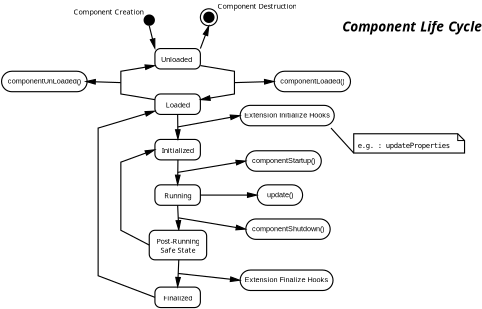 <?xml version="1.0" encoding="UTF-8"?>
<dia:diagram xmlns:dia="http://www.lysator.liu.se/~alla/dia/"><dia:layer name="Background" visible="true"><dia:object type="UML - State" version="0" id="O0"><dia:attribute name="obj_pos"><dia:point val="22,-17"/></dia:attribute><dia:attribute name="obj_bb"><dia:rectangle val="22,-17;26,-15.2"/></dia:attribute><dia:attribute name="elem_corner"><dia:point val="22,-17"/></dia:attribute><dia:attribute name="elem_width"><dia:real val="4"/></dia:attribute><dia:attribute name="elem_height"><dia:real val="1.8"/></dia:attribute><dia:attribute name="text"><dia:composite type="text"><dia:attribute name="string"><dia:string>#Unloaded#</dia:string></dia:attribute><dia:attribute name="font"><dia:font family="sans" style="0" name="Courier"/></dia:attribute><dia:attribute name="height"><dia:real val="0.8"/></dia:attribute><dia:attribute name="pos"><dia:point val="24,-15.8"/></dia:attribute><dia:attribute name="color"><dia:color val="#000000"/></dia:attribute><dia:attribute name="alignment"><dia:enum val="1"/></dia:attribute></dia:composite></dia:attribute></dia:object><dia:object type="UML - State" version="0" id="O1"><dia:attribute name="obj_pos"><dia:point val="22,-13"/></dia:attribute><dia:attribute name="obj_bb"><dia:rectangle val="22,-13;26,-11.2"/></dia:attribute><dia:attribute name="elem_corner"><dia:point val="22,-13"/></dia:attribute><dia:attribute name="elem_width"><dia:real val="4"/></dia:attribute><dia:attribute name="elem_height"><dia:real val="1.8"/></dia:attribute><dia:attribute name="text"><dia:composite type="text"><dia:attribute name="string"><dia:string>#Loaded#</dia:string></dia:attribute><dia:attribute name="font"><dia:font family="sans" style="0" name="Courier"/></dia:attribute><dia:attribute name="height"><dia:real val="0.8"/></dia:attribute><dia:attribute name="pos"><dia:point val="24,-11.8"/></dia:attribute><dia:attribute name="color"><dia:color val="#000000"/></dia:attribute><dia:attribute name="alignment"><dia:enum val="1"/></dia:attribute></dia:composite></dia:attribute></dia:object><dia:object type="UML - State" version="0" id="O2"><dia:attribute name="obj_pos"><dia:point val="22,-9"/></dia:attribute><dia:attribute name="obj_bb"><dia:rectangle val="22,-9;26.05,-7.2"/></dia:attribute><dia:attribute name="elem_corner"><dia:point val="22,-9"/></dia:attribute><dia:attribute name="elem_width"><dia:real val="4.05"/></dia:attribute><dia:attribute name="elem_height"><dia:real val="1.8"/></dia:attribute><dia:attribute name="text"><dia:composite type="text"><dia:attribute name="string"><dia:string>#Initialized#</dia:string></dia:attribute><dia:attribute name="font"><dia:font family="sans" style="0" name="Courier"/></dia:attribute><dia:attribute name="height"><dia:real val="0.8"/></dia:attribute><dia:attribute name="pos"><dia:point val="24.025,-7.8"/></dia:attribute><dia:attribute name="color"><dia:color val="#000000"/></dia:attribute><dia:attribute name="alignment"><dia:enum val="1"/></dia:attribute></dia:composite></dia:attribute></dia:object><dia:object type="UML - State" version="0" id="O3"><dia:attribute name="obj_pos"><dia:point val="22,-5"/></dia:attribute><dia:attribute name="obj_bb"><dia:rectangle val="22,-5;26,-3.2"/></dia:attribute><dia:attribute name="elem_corner"><dia:point val="22,-5"/></dia:attribute><dia:attribute name="elem_width"><dia:real val="4"/></dia:attribute><dia:attribute name="elem_height"><dia:real val="1.8"/></dia:attribute><dia:attribute name="text"><dia:composite type="text"><dia:attribute name="string"><dia:string>#Running#</dia:string></dia:attribute><dia:attribute name="font"><dia:font family="sans" style="0" name="Courier"/></dia:attribute><dia:attribute name="height"><dia:real val="0.8"/></dia:attribute><dia:attribute name="pos"><dia:point val="24,-3.8"/></dia:attribute><dia:attribute name="color"><dia:color val="#000000"/></dia:attribute><dia:attribute name="alignment"><dia:enum val="1"/></dia:attribute></dia:composite></dia:attribute></dia:object><dia:object type="UML - State" version="0" id="O4"><dia:attribute name="obj_pos"><dia:point val="22,4"/></dia:attribute><dia:attribute name="obj_bb"><dia:rectangle val="22,4;26,5.8"/></dia:attribute><dia:attribute name="elem_corner"><dia:point val="22,4"/></dia:attribute><dia:attribute name="elem_width"><dia:real val="4"/></dia:attribute><dia:attribute name="elem_height"><dia:real val="1.8"/></dia:attribute><dia:attribute name="text"><dia:composite type="text"><dia:attribute name="string"><dia:string>#Finalized#</dia:string></dia:attribute><dia:attribute name="font"><dia:font family="sans" style="0" name="Courier"/></dia:attribute><dia:attribute name="height"><dia:real val="0.8"/></dia:attribute><dia:attribute name="pos"><dia:point val="24,5.2"/></dia:attribute><dia:attribute name="color"><dia:color val="#000000"/></dia:attribute><dia:attribute name="alignment"><dia:enum val="1"/></dia:attribute></dia:composite></dia:attribute></dia:object><dia:object type="UML - State Term" version="0" id="O5"><dia:attribute name="obj_pos"><dia:point val="21,-20"/></dia:attribute><dia:attribute name="obj_bb"><dia:rectangle val="21,-20;22,-19"/></dia:attribute><dia:attribute name="elem_corner"><dia:point val="21,-20"/></dia:attribute><dia:attribute name="elem_width"><dia:real val="1"/></dia:attribute><dia:attribute name="elem_height"><dia:real val="1"/></dia:attribute><dia:attribute name="is_final"><dia:boolean val="false"/></dia:attribute></dia:object><dia:object type="Standard - Line" version="0" id="O6"><dia:attribute name="obj_pos"><dia:point val="21.5,-19"/></dia:attribute><dia:attribute name="obj_bb"><dia:rectangle val="21.439,-19.061;22.4,-16.855"/></dia:attribute><dia:attribute name="conn_endpoints"><dia:point val="21.5,-19"/><dia:point val="22,-17"/></dia:attribute><dia:attribute name="numcp"><dia:int val="1"/></dia:attribute><dia:attribute name="end_arrow"><dia:enum val="3"/></dia:attribute><dia:attribute name="end_arrow_length"><dia:real val="0.8"/></dia:attribute><dia:attribute name="end_arrow_width"><dia:real val="0.4"/></dia:attribute><dia:connections><dia:connection handle="0" to="O5" connection="6"/><dia:connection handle="1" to="O0" connection="0"/></dia:connections></dia:object><dia:object type="Standard - Line" version="0" id="O7"><dia:attribute name="obj_pos"><dia:point val="24,-11.2"/></dia:attribute><dia:attribute name="obj_bb"><dia:rectangle val="23.625,-11.251;24.425,-8.945"/></dia:attribute><dia:attribute name="conn_endpoints"><dia:point val="24,-11.2"/><dia:point val="24.025,-9"/></dia:attribute><dia:attribute name="numcp"><dia:int val="1"/></dia:attribute><dia:attribute name="end_arrow"><dia:enum val="3"/></dia:attribute><dia:attribute name="end_arrow_length"><dia:real val="0.8"/></dia:attribute><dia:attribute name="end_arrow_width"><dia:real val="0.4"/></dia:attribute><dia:connections><dia:connection handle="0" to="O1" connection="6"/><dia:connection handle="1" to="O2" connection="1"/></dia:connections></dia:object><dia:object type="Standard - Line" version="0" id="O8"><dia:attribute name="obj_pos"><dia:point val="24.025,-7.2"/></dia:attribute><dia:attribute name="obj_bb"><dia:rectangle val="23.599,-7.251;24.401,-4.945"/></dia:attribute><dia:attribute name="conn_endpoints"><dia:point val="24.025,-7.2"/><dia:point val="24,-5"/></dia:attribute><dia:attribute name="numcp"><dia:int val="1"/></dia:attribute><dia:attribute name="end_arrow"><dia:enum val="3"/></dia:attribute><dia:attribute name="end_arrow_length"><dia:real val="0.8"/></dia:attribute><dia:attribute name="end_arrow_width"><dia:real val="0.4"/></dia:attribute><dia:connections><dia:connection handle="0" to="O2" connection="6"/><dia:connection handle="1" to="O3" connection="1"/></dia:connections></dia:object><dia:object type="Standard - Line" version="0" id="O9"><dia:attribute name="obj_pos"><dia:point val="24,-3.2"/></dia:attribute><dia:attribute name="obj_bb"><dia:rectangle val="23.698,-3.252;24.502,-0.932"/></dia:attribute><dia:attribute name="conn_endpoints"><dia:point val="24,-3.2"/><dia:point val="24.1,-1"/></dia:attribute><dia:attribute name="numcp"><dia:int val="1"/></dia:attribute><dia:attribute name="end_arrow"><dia:enum val="3"/></dia:attribute><dia:attribute name="end_arrow_length"><dia:real val="0.8"/></dia:attribute><dia:attribute name="end_arrow_width"><dia:real val="0.4"/></dia:attribute><dia:connections><dia:connection handle="0" to="O3" connection="6"/><dia:connection handle="1" to="O30" connection="1"/></dia:connections></dia:object><dia:object type="Standard - PolyLine" version="0" id="O10"><dia:attribute name="obj_pos"><dia:point val="22,4.9"/></dia:attribute><dia:attribute name="obj_bb"><dia:rectangle val="16.95,-11.898;22.163,4.965"/></dia:attribute><dia:attribute name="poly_points"><dia:point val="22,4.9"/><dia:point val="17,3"/><dia:point val="17,-10"/><dia:point val="22,-11.5"/></dia:attribute><dia:attribute name="end_arrow"><dia:enum val="3"/></dia:attribute><dia:attribute name="end_arrow_length"><dia:real val="0.8"/></dia:attribute><dia:attribute name="end_arrow_width"><dia:real val="0.4"/></dia:attribute><dia:connections><dia:connection handle="0" to="O4" connection="3"/></dia:connections></dia:object><dia:object type="Standard - PolyLine" version="0" id="O11"><dia:attribute name="obj_pos"><dia:point val="22,-12.5"/></dia:attribute><dia:attribute name="obj_bb"><dia:rectangle val="18.95,-15.903;22.115,-12.443"/></dia:attribute><dia:attribute name="poly_points"><dia:point val="22,-12.5"/><dia:point val="19,-13"/><dia:point val="19,-14"/><dia:point val="19,-15"/><dia:point val="22,-15.5"/></dia:attribute><dia:attribute name="end_arrow"><dia:enum val="3"/></dia:attribute><dia:attribute name="end_arrow_length"><dia:real val="0.8"/></dia:attribute><dia:attribute name="end_arrow_width"><dia:real val="0.4"/></dia:attribute></dia:object><dia:object type="UML - Activity" version="0" id="O12"><dia:attribute name="obj_pos"><dia:point val="30,-8"/></dia:attribute><dia:attribute name="obj_bb"><dia:rectangle val="30,-8;36.45,-6.2"/></dia:attribute><dia:attribute name="elem_corner"><dia:point val="30,-8"/></dia:attribute><dia:attribute name="elem_width"><dia:real val="6.45"/></dia:attribute><dia:attribute name="elem_height"><dia:real val="1.8"/></dia:attribute><dia:attribute name="text"><dia:composite type="text"><dia:attribute name="string"><dia:string>#componentStartup()#</dia:string></dia:attribute><dia:attribute name="font"><dia:font family="arial" style="0" name="Helvetica"/></dia:attribute><dia:attribute name="height"><dia:real val="0.8"/></dia:attribute><dia:attribute name="pos"><dia:point val="33.225,-6.9"/></dia:attribute><dia:attribute name="color"><dia:color val="#000000"/></dia:attribute><dia:attribute name="alignment"><dia:enum val="1"/></dia:attribute></dia:composite></dia:attribute></dia:object><dia:object type="UML - Activity" version="0" id="O13"><dia:attribute name="obj_pos"><dia:point val="30,-2"/></dia:attribute><dia:attribute name="obj_bb"><dia:rectangle val="30,-2;37.25,-0.2"/></dia:attribute><dia:attribute name="elem_corner"><dia:point val="30,-2"/></dia:attribute><dia:attribute name="elem_width"><dia:real val="7.25"/></dia:attribute><dia:attribute name="elem_height"><dia:real val="1.8"/></dia:attribute><dia:attribute name="text"><dia:composite type="text"><dia:attribute name="string"><dia:string>#componentShutdown()#</dia:string></dia:attribute><dia:attribute name="font"><dia:font family="arial" style="0" name="Helvetica"/></dia:attribute><dia:attribute name="height"><dia:real val="0.8"/></dia:attribute><dia:attribute name="pos"><dia:point val="33.625,-0.9"/></dia:attribute><dia:attribute name="color"><dia:color val="#000000"/></dia:attribute><dia:attribute name="alignment"><dia:enum val="1"/></dia:attribute></dia:composite></dia:attribute></dia:object><dia:object type="Standard - Line" version="0" id="O14"><dia:attribute name="obj_pos"><dia:point val="24.012,-6.1"/></dia:attribute><dia:attribute name="obj_bb"><dia:rectangle val="23.955,-7.503;30.115,-6.042"/></dia:attribute><dia:attribute name="conn_endpoints"><dia:point val="24.012,-6.1"/><dia:point val="30,-7.1"/></dia:attribute><dia:attribute name="numcp"><dia:int val="1"/></dia:attribute><dia:attribute name="end_arrow"><dia:enum val="3"/></dia:attribute><dia:attribute name="end_arrow_length"><dia:real val="0.8"/></dia:attribute><dia:attribute name="end_arrow_width"><dia:real val="0.4"/></dia:attribute><dia:connections><dia:connection handle="0" to="O8" connection="0"/><dia:connection handle="1" to="O12" connection="3"/></dia:connections></dia:object><dia:object type="Standard - Line" version="0" id="O15"><dia:attribute name="obj_pos"><dia:point val="24.05,-2.1"/></dia:attribute><dia:attribute name="obj_bb"><dia:rectangle val="23.992,-2.158;30.116,-0.697"/></dia:attribute><dia:attribute name="conn_endpoints"><dia:point val="24.05,-2.1"/><dia:point val="30,-1.1"/></dia:attribute><dia:attribute name="numcp"><dia:int val="1"/></dia:attribute><dia:attribute name="end_arrow"><dia:enum val="3"/></dia:attribute><dia:attribute name="end_arrow_length"><dia:real val="0.8"/></dia:attribute><dia:attribute name="end_arrow_width"><dia:real val="0.4"/></dia:attribute><dia:connections><dia:connection handle="0" to="O9" connection="0"/><dia:connection handle="1" to="O13" connection="3"/></dia:connections></dia:object><dia:object type="UML - Activity" version="0" id="O16"><dia:attribute name="obj_pos"><dia:point val="32.5,-15"/></dia:attribute><dia:attribute name="obj_bb"><dia:rectangle val="32.5,-15;39.1,-13.2"/></dia:attribute><dia:attribute name="elem_corner"><dia:point val="32.5,-15"/></dia:attribute><dia:attribute name="elem_width"><dia:real val="6.6"/></dia:attribute><dia:attribute name="elem_height"><dia:real val="1.8"/></dia:attribute><dia:attribute name="text"><dia:composite type="text"><dia:attribute name="string"><dia:string>#componentLoaded()#</dia:string></dia:attribute><dia:attribute name="font"><dia:font family="arial" style="0" name="Helvetica"/></dia:attribute><dia:attribute name="height"><dia:real val="0.8"/></dia:attribute><dia:attribute name="pos"><dia:point val="35.8,-13.9"/></dia:attribute><dia:attribute name="color"><dia:color val="#000000"/></dia:attribute><dia:attribute name="alignment"><dia:enum val="1"/></dia:attribute></dia:composite></dia:attribute></dia:object><dia:object type="UML - Activity" version="0" id="O17"><dia:attribute name="obj_pos"><dia:point val="8.5,-15"/></dia:attribute><dia:attribute name="obj_bb"><dia:rectangle val="8.5,-15;15.9,-13.2"/></dia:attribute><dia:attribute name="elem_corner"><dia:point val="8.5,-15"/></dia:attribute><dia:attribute name="elem_width"><dia:real val="7.4"/></dia:attribute><dia:attribute name="elem_height"><dia:real val="1.8"/></dia:attribute><dia:attribute name="text"><dia:composite type="text"><dia:attribute name="string"><dia:string>#componentUnLoaded()#</dia:string></dia:attribute><dia:attribute name="font"><dia:font family="arial" style="0" name="Helvetica"/></dia:attribute><dia:attribute name="height"><dia:real val="0.8"/></dia:attribute><dia:attribute name="pos"><dia:point val="12.2,-13.9"/></dia:attribute><dia:attribute name="color"><dia:color val="#000000"/></dia:attribute><dia:attribute name="alignment"><dia:enum val="1"/></dia:attribute></dia:composite></dia:attribute></dia:object><dia:object type="Standard - Line" version="0" id="O18"><dia:attribute name="obj_pos"><dia:point val="19,-14"/></dia:attribute><dia:attribute name="obj_bb"><dia:rectangle val="15.837,-14.501;19.052,-13.699"/></dia:attribute><dia:attribute name="conn_endpoints"><dia:point val="19,-14"/><dia:point val="15.9,-14.1"/></dia:attribute><dia:attribute name="numcp"><dia:int val="1"/></dia:attribute><dia:attribute name="end_arrow"><dia:enum val="3"/></dia:attribute><dia:attribute name="end_arrow_length"><dia:real val="0.8"/></dia:attribute><dia:attribute name="end_arrow_width"><dia:real val="0.4"/></dia:attribute><dia:connections><dia:connection handle="1" to="O17" connection="4"/></dia:connections></dia:object><dia:object type="Standard - Line" version="0" id="O19"><dia:attribute name="obj_pos"><dia:point val="29,-14"/></dia:attribute><dia:attribute name="obj_bb"><dia:rectangle val="28.949,-14.501;32.561,-13.699"/></dia:attribute><dia:attribute name="conn_endpoints"><dia:point val="29,-14"/><dia:point val="32.5,-14.1"/></dia:attribute><dia:attribute name="numcp"><dia:int val="1"/></dia:attribute><dia:attribute name="end_arrow"><dia:enum val="3"/></dia:attribute><dia:attribute name="end_arrow_length"><dia:real val="0.8"/></dia:attribute><dia:attribute name="end_arrow_width"><dia:real val="0.4"/></dia:attribute><dia:connections><dia:connection handle="1" to="O16" connection="3"/></dia:connections></dia:object><dia:object type="Standard - Text" version="0" id="O20"><dia:attribute name="obj_pos"><dia:point val="21,-20"/></dia:attribute><dia:attribute name="obj_bb"><dia:rectangle val="14.45,-20.7;21,-19.7"/></dia:attribute><dia:attribute name="text"><dia:composite type="text"><dia:attribute name="string"><dia:string>#Component Creation#</dia:string></dia:attribute><dia:attribute name="font"><dia:font family="sans" style="0" name="Courier"/></dia:attribute><dia:attribute name="height"><dia:real val="0.8"/></dia:attribute><dia:attribute name="pos"><dia:point val="21,-20"/></dia:attribute><dia:attribute name="color"><dia:color val="#000000"/></dia:attribute><dia:attribute name="alignment"><dia:enum val="2"/></dia:attribute></dia:composite></dia:attribute><dia:connections><dia:connection handle="0" to="O5" connection="0"/></dia:connections></dia:object><dia:object type="UML - Activity" version="0" id="O21"><dia:attribute name="obj_pos"><dia:point val="31,-5"/></dia:attribute><dia:attribute name="obj_bb"><dia:rectangle val="31,-5;35,-3.2"/></dia:attribute><dia:attribute name="elem_corner"><dia:point val="31,-5"/></dia:attribute><dia:attribute name="elem_width"><dia:real val="4"/></dia:attribute><dia:attribute name="elem_height"><dia:real val="1.8"/></dia:attribute><dia:attribute name="text"><dia:composite type="text"><dia:attribute name="string"><dia:string>#update()#</dia:string></dia:attribute><dia:attribute name="font"><dia:font family="arial" style="0" name="Helvetica"/></dia:attribute><dia:attribute name="height"><dia:real val="0.8"/></dia:attribute><dia:attribute name="pos"><dia:point val="33,-3.9"/></dia:attribute><dia:attribute name="color"><dia:color val="#000000"/></dia:attribute><dia:attribute name="alignment"><dia:enum val="1"/></dia:attribute></dia:composite></dia:attribute></dia:object><dia:object type="Standard - Line" version="0" id="O22"><dia:attribute name="obj_pos"><dia:point val="26,-4.1"/></dia:attribute><dia:attribute name="obj_bb"><dia:rectangle val="25.95,-4.5;31.05,-3.7"/></dia:attribute><dia:attribute name="conn_endpoints"><dia:point val="26,-4.1"/><dia:point val="31,-4.1"/></dia:attribute><dia:attribute name="numcp"><dia:int val="1"/></dia:attribute><dia:attribute name="end_arrow"><dia:enum val="3"/></dia:attribute><dia:attribute name="end_arrow_length"><dia:real val="0.8"/></dia:attribute><dia:attribute name="end_arrow_width"><dia:real val="0.4"/></dia:attribute><dia:connections><dia:connection handle="0" to="O3" connection="4"/><dia:connection handle="1" to="O21" connection="3"/></dia:connections></dia:object><dia:object type="Standard - Text" version="0" id="O23"><dia:attribute name="obj_pos"><dia:point val="38.5,-18.5"/></dia:attribute><dia:attribute name="obj_bb"><dia:rectangle val="38.5,-19.7;51.95,-17.9"/></dia:attribute><dia:attribute name="text"><dia:composite type="text"><dia:attribute name="string"><dia:string>#Component Life Cycle#</dia:string></dia:attribute><dia:attribute name="font"><dia:font family="sans" style="88" name="Courier"/></dia:attribute><dia:attribute name="height"><dia:real val="1.5"/></dia:attribute><dia:attribute name="pos"><dia:point val="38.5,-18.5"/></dia:attribute><dia:attribute name="color"><dia:color val="#000000"/></dia:attribute><dia:attribute name="alignment"><dia:enum val="0"/></dia:attribute></dia:composite></dia:attribute></dia:object><dia:object type="UML - Activity" version="0" id="O24"><dia:attribute name="obj_pos"><dia:point val="29.5,-12"/></dia:attribute><dia:attribute name="obj_bb"><dia:rectangle val="29.5,-12;37.5,-10.2"/></dia:attribute><dia:attribute name="elem_corner"><dia:point val="29.5,-12"/></dia:attribute><dia:attribute name="elem_width"><dia:real val="8"/></dia:attribute><dia:attribute name="elem_height"><dia:real val="1.8"/></dia:attribute><dia:attribute name="text"><dia:composite type="text"><dia:attribute name="string"><dia:string>#Extension Initialize Hooks#</dia:string></dia:attribute><dia:attribute name="font"><dia:font family="arial" style="0" name="Helvetica"/></dia:attribute><dia:attribute name="height"><dia:real val="0.8"/></dia:attribute><dia:attribute name="pos"><dia:point val="33.5,-10.9"/></dia:attribute><dia:attribute name="color"><dia:color val="#000000"/></dia:attribute><dia:attribute name="alignment"><dia:enum val="1"/></dia:attribute></dia:composite></dia:attribute></dia:object><dia:object type="Standard - Line" version="0" id="O25"><dia:attribute name="obj_pos"><dia:point val="24.012,-10.1"/></dia:attribute><dia:attribute name="obj_bb"><dia:rectangle val="23.954,-11.502;29.621,-10.042"/></dia:attribute><dia:attribute name="conn_endpoints"><dia:point val="24.012,-10.1"/><dia:point val="29.5,-11.1"/></dia:attribute><dia:attribute name="numcp"><dia:int val="1"/></dia:attribute><dia:attribute name="end_arrow"><dia:enum val="3"/></dia:attribute><dia:attribute name="end_arrow_length"><dia:real val="0.8"/></dia:attribute><dia:attribute name="end_arrow_width"><dia:real val="0.4"/></dia:attribute><dia:connections><dia:connection handle="0" to="O7" connection="0"/><dia:connection handle="1" to="O24" connection="3"/></dia:connections></dia:object><dia:object type="UML - Note" version="0" id="O26"><dia:attribute name="obj_pos"><dia:point val="39.5,-9.5"/></dia:attribute><dia:attribute name="obj_bb"><dia:rectangle val="39.45,-9.55;48.5,-7.75"/></dia:attribute><dia:attribute name="elem_corner"><dia:point val="39.5,-9.5"/></dia:attribute><dia:attribute name="elem_width"><dia:real val="8.95"/></dia:attribute><dia:attribute name="elem_height"><dia:real val="1.7"/></dia:attribute><dia:attribute name="text"><dia:composite type="text"><dia:attribute name="string"><dia:string>#e.g. : updateProperties#</dia:string></dia:attribute><dia:attribute name="font"><dia:font family="monospace" style="0" name="Courier"/></dia:attribute><dia:attribute name="height"><dia:real val="0.8"/></dia:attribute><dia:attribute name="pos"><dia:point val="39.85,-8.25"/></dia:attribute><dia:attribute name="color"><dia:color val="#000000"/></dia:attribute><dia:attribute name="alignment"><dia:enum val="0"/></dia:attribute></dia:composite></dia:attribute></dia:object><dia:object type="Standard - Line" version="0" id="O27"><dia:attribute name="obj_pos"><dia:point val="37.5,-10"/></dia:attribute><dia:attribute name="obj_bb"><dia:rectangle val="37.429,-10.071;39.571,-7.729"/></dia:attribute><dia:attribute name="conn_endpoints"><dia:point val="37.5,-10"/><dia:point val="39.5,-7.8"/></dia:attribute><dia:attribute name="numcp"><dia:int val="1"/></dia:attribute><dia:connections><dia:connection handle="1" to="O26" connection="5"/></dia:connections></dia:object><dia:object type="UML - Activity" version="0" id="O28"><dia:attribute name="obj_pos"><dia:point val="29.5,2.5"/></dia:attribute><dia:attribute name="obj_bb"><dia:rectangle val="29.5,2.5;37.4,4.3"/></dia:attribute><dia:attribute name="elem_corner"><dia:point val="29.5,2.5"/></dia:attribute><dia:attribute name="elem_width"><dia:real val="7.9"/></dia:attribute><dia:attribute name="elem_height"><dia:real val="1.8"/></dia:attribute><dia:attribute name="text"><dia:composite type="text"><dia:attribute name="string"><dia:string>#Extension Finalize Hooks#</dia:string></dia:attribute><dia:attribute name="font"><dia:font family="arial" style="0" name="Helvetica"/></dia:attribute><dia:attribute name="height"><dia:real val="0.8"/></dia:attribute><dia:attribute name="pos"><dia:point val="33.45,3.6"/></dia:attribute><dia:attribute name="color"><dia:color val="#000000"/></dia:attribute><dia:attribute name="alignment"><dia:enum val="1"/></dia:attribute></dia:composite></dia:attribute></dia:object><dia:object type="Standard - Line" version="0" id="O29"><dia:attribute name="obj_pos"><dia:point val="24.05,2.8"/></dia:attribute><dia:attribute name="obj_bb"><dia:rectangle val="23.995,2.745;29.593,3.803"/></dia:attribute><dia:attribute name="conn_endpoints"><dia:point val="24.05,2.8"/><dia:point val="29.5,3.4"/></dia:attribute><dia:attribute name="numcp"><dia:int val="1"/></dia:attribute><dia:attribute name="end_arrow"><dia:enum val="3"/></dia:attribute><dia:attribute name="end_arrow_length"><dia:real val="0.8"/></dia:attribute><dia:attribute name="end_arrow_width"><dia:real val="0.4"/></dia:attribute><dia:connections><dia:connection handle="0" to="O31" connection="0"/><dia:connection handle="1" to="O28" connection="3"/></dia:connections></dia:object><dia:object type="UML - State" version="0" id="O30"><dia:attribute name="obj_pos"><dia:point val="21.5,-1"/></dia:attribute><dia:attribute name="obj_bb"><dia:rectangle val="21.5,-1;26.7,1.6"/></dia:attribute><dia:attribute name="elem_corner"><dia:point val="21.5,-1"/></dia:attribute><dia:attribute name="elem_width"><dia:real val="5.2"/></dia:attribute><dia:attribute name="elem_height"><dia:real val="2.6"/></dia:attribute><dia:attribute name="text"><dia:composite type="text"><dia:attribute name="string"><dia:string>#Post-Running
Safe State#</dia:string></dia:attribute><dia:attribute name="font"><dia:font family="sans" style="0" name="Courier"/></dia:attribute><dia:attribute name="height"><dia:real val="0.8"/></dia:attribute><dia:attribute name="pos"><dia:point val="24.1,0.2"/></dia:attribute><dia:attribute name="color"><dia:color val="#000000"/></dia:attribute><dia:attribute name="alignment"><dia:enum val="1"/></dia:attribute></dia:composite></dia:attribute></dia:object><dia:object type="Standard - Line" version="0" id="O31"><dia:attribute name="obj_pos"><dia:point val="24.1,1.6"/></dia:attribute><dia:attribute name="obj_bb"><dia:rectangle val="23.598,1.548;24.402,4.067"/></dia:attribute><dia:attribute name="conn_endpoints"><dia:point val="24.1,1.6"/><dia:point val="24,4"/></dia:attribute><dia:attribute name="numcp"><dia:int val="1"/></dia:attribute><dia:attribute name="end_arrow"><dia:enum val="3"/></dia:attribute><dia:attribute name="end_arrow_length"><dia:real val="0.8"/></dia:attribute><dia:attribute name="end_arrow_width"><dia:real val="0.4"/></dia:attribute><dia:connections><dia:connection handle="0" to="O30" connection="6"/><dia:connection handle="1" to="O4" connection="1"/></dia:connections></dia:object><dia:object type="UML - State Term" version="0" id="O32"><dia:attribute name="obj_pos"><dia:point val="26,-20.5"/></dia:attribute><dia:attribute name="obj_bb"><dia:rectangle val="26,-20.5;27.5,-19"/></dia:attribute><dia:attribute name="elem_corner"><dia:point val="26,-20.5"/></dia:attribute><dia:attribute name="elem_width"><dia:real val="1.5"/></dia:attribute><dia:attribute name="elem_height"><dia:real val="1.5"/></dia:attribute><dia:attribute name="is_final"><dia:boolean val="true"/></dia:attribute></dia:object><dia:object type="Standard - Line" version="0" id="O33"><dia:attribute name="obj_pos"><dia:point val="26.75,-19"/></dia:attribute><dia:attribute name="obj_bb"><dia:rectangle val="25.936,-19.187;27.142,-16.936"/></dia:attribute><dia:attribute name="conn_endpoints"><dia:point val="26.75,-19"/><dia:point val="26,-17"/></dia:attribute><dia:attribute name="numcp"><dia:int val="1"/></dia:attribute><dia:attribute name="start_arrow"><dia:enum val="3"/></dia:attribute><dia:attribute name="start_arrow_length"><dia:real val="0.8"/></dia:attribute><dia:attribute name="start_arrow_width"><dia:real val="0.4"/></dia:attribute><dia:connections><dia:connection handle="0" to="O32" connection="6"/><dia:connection handle="1" to="O0" connection="2"/></dia:connections></dia:object><dia:object type="Standard - Text" version="0" id="O34"><dia:attribute name="obj_pos"><dia:point val="27.5,-20.5"/></dia:attribute><dia:attribute name="obj_bb"><dia:rectangle val="27.5,-21.2;34.95,-20.2"/></dia:attribute><dia:attribute name="text"><dia:composite type="text"><dia:attribute name="string"><dia:string>#Component Destruction#</dia:string></dia:attribute><dia:attribute name="font"><dia:font family="sans" style="0" name="Courier"/></dia:attribute><dia:attribute name="height"><dia:real val="0.8"/></dia:attribute><dia:attribute name="pos"><dia:point val="27.5,-20.5"/></dia:attribute><dia:attribute name="color"><dia:color val="#000000"/></dia:attribute><dia:attribute name="alignment"><dia:enum val="0"/></dia:attribute></dia:composite></dia:attribute><dia:connections><dia:connection handle="0" to="O32" connection="2"/></dia:connections></dia:object><dia:object type="Standard - PolyLine" version="0" id="O35"><dia:attribute name="obj_pos"><dia:point val="26,-15.5"/></dia:attribute><dia:attribute name="obj_bb"><dia:rectangle val="25.885,-15.557;29.05,-12.097"/></dia:attribute><dia:attribute name="poly_points"><dia:point val="26,-15.5"/><dia:point val="29,-15"/><dia:point val="29,-13"/><dia:point val="26,-12.5"/></dia:attribute><dia:attribute name="end_arrow"><dia:enum val="3"/></dia:attribute><dia:attribute name="end_arrow_length"><dia:real val="0.8"/></dia:attribute><dia:attribute name="end_arrow_width"><dia:real val="0.4"/></dia:attribute></dia:object><dia:object type="Standard - PolyLine" version="0" id="O36"><dia:attribute name="obj_pos"><dia:point val="21.5,0.3"/></dia:attribute><dia:attribute name="obj_bb"><dia:rectangle val="18.95,-8.493;22.185,0.367"/></dia:attribute><dia:attribute name="poly_points"><dia:point val="21.5,0.3"/><dia:point val="19,-1"/><dia:point val="19,-7"/><dia:point val="22,-8.1"/></dia:attribute><dia:attribute name="end_arrow"><dia:enum val="3"/></dia:attribute><dia:attribute name="end_arrow_length"><dia:real val="0.8"/></dia:attribute><dia:attribute name="end_arrow_width"><dia:real val="0.4"/></dia:attribute><dia:connections><dia:connection handle="0" to="O30" connection="3"/><dia:connection handle="3" to="O2" connection="3"/></dia:connections></dia:object></dia:layer></dia:diagram>

